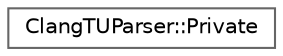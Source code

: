 digraph "Graphical Class Hierarchy"
{
 // INTERACTIVE_SVG=YES
 // LATEX_PDF_SIZE
  bgcolor="transparent";
  edge [fontname=Helvetica,fontsize=10,labelfontname=Helvetica,labelfontsize=10];
  node [fontname=Helvetica,fontsize=10,shape=box,height=0.2,width=0.4];
  rankdir="LR";
  Node0 [label="ClangTUParser::Private",height=0.2,width=0.4,color="grey40", fillcolor="white", style="filled",URL="$df/d83/class_clang_t_u_parser_1_1_private.html",tooltip=" "];
}
